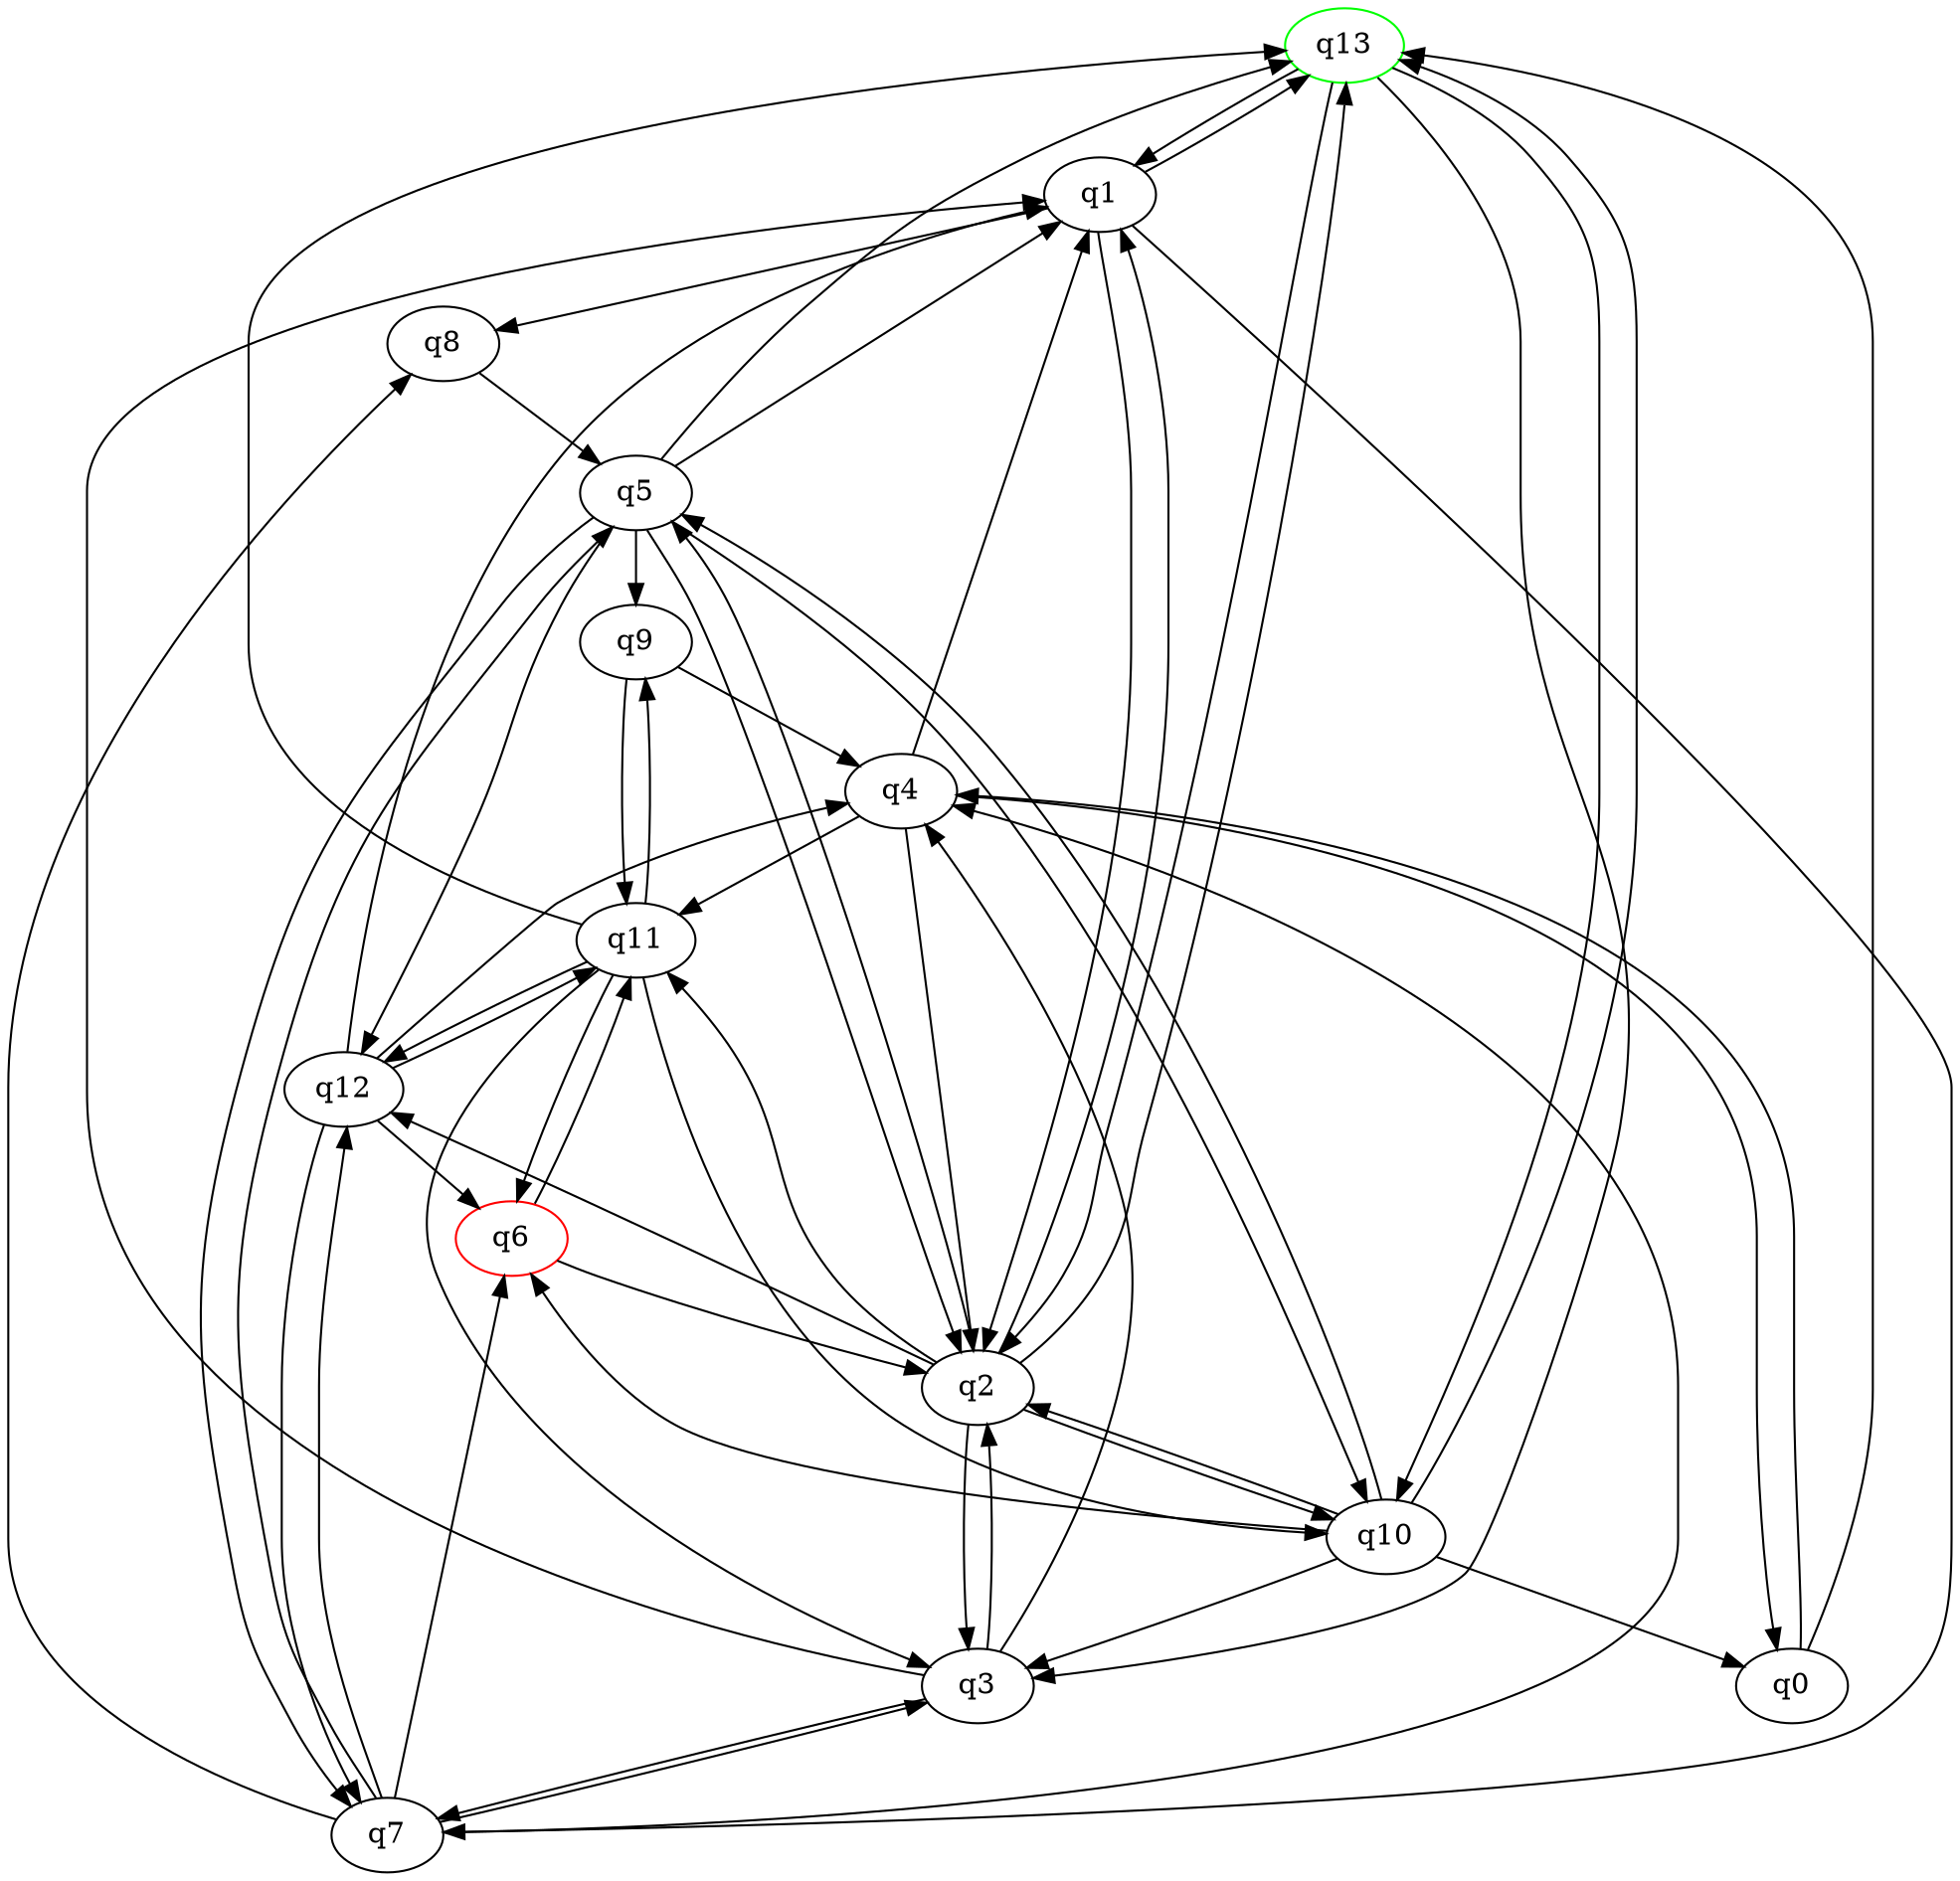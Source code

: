 digraph A{
q13 [initial=1,color=green];
q6 [final=1,color=red];
q0 -> q4;
q0 -> q13;
q1 -> q2;
q1 -> q7;
q1 -> q8;
q1 -> q13;
q2 -> q1;
q2 -> q3;
q2 -> q5;
q2 -> q10;
q2 -> q11;
q2 -> q12;
q2 -> q13;
q3 -> q1;
q3 -> q2;
q3 -> q4;
q3 -> q7;
q4 -> q0;
q4 -> q1;
q4 -> q2;
q4 -> q11;
q5 -> q1;
q5 -> q2;
q5 -> q7;
q5 -> q9;
q5 -> q10;
q5 -> q12;
q5 -> q13;
q6 -> q2;
q6 -> q11;
q7 -> q3;
q7 -> q4;
q7 -> q5;
q7 -> q6;
q7 -> q8;
q7 -> q12;
q8 -> q5;
q9 -> q4;
q9 -> q11;
q10 -> q0;
q10 -> q2;
q10 -> q3;
q10 -> q5;
q10 -> q6;
q10 -> q13;
q11 -> q3;
q11 -> q6;
q11 -> q9;
q11 -> q10;
q11 -> q12;
q11 -> q13;
q12 -> q1;
q12 -> q4;
q12 -> q6;
q12 -> q7;
q12 -> q11;
q13 -> q1;
q13 -> q2;
q13 -> q3;
q13 -> q10;
}